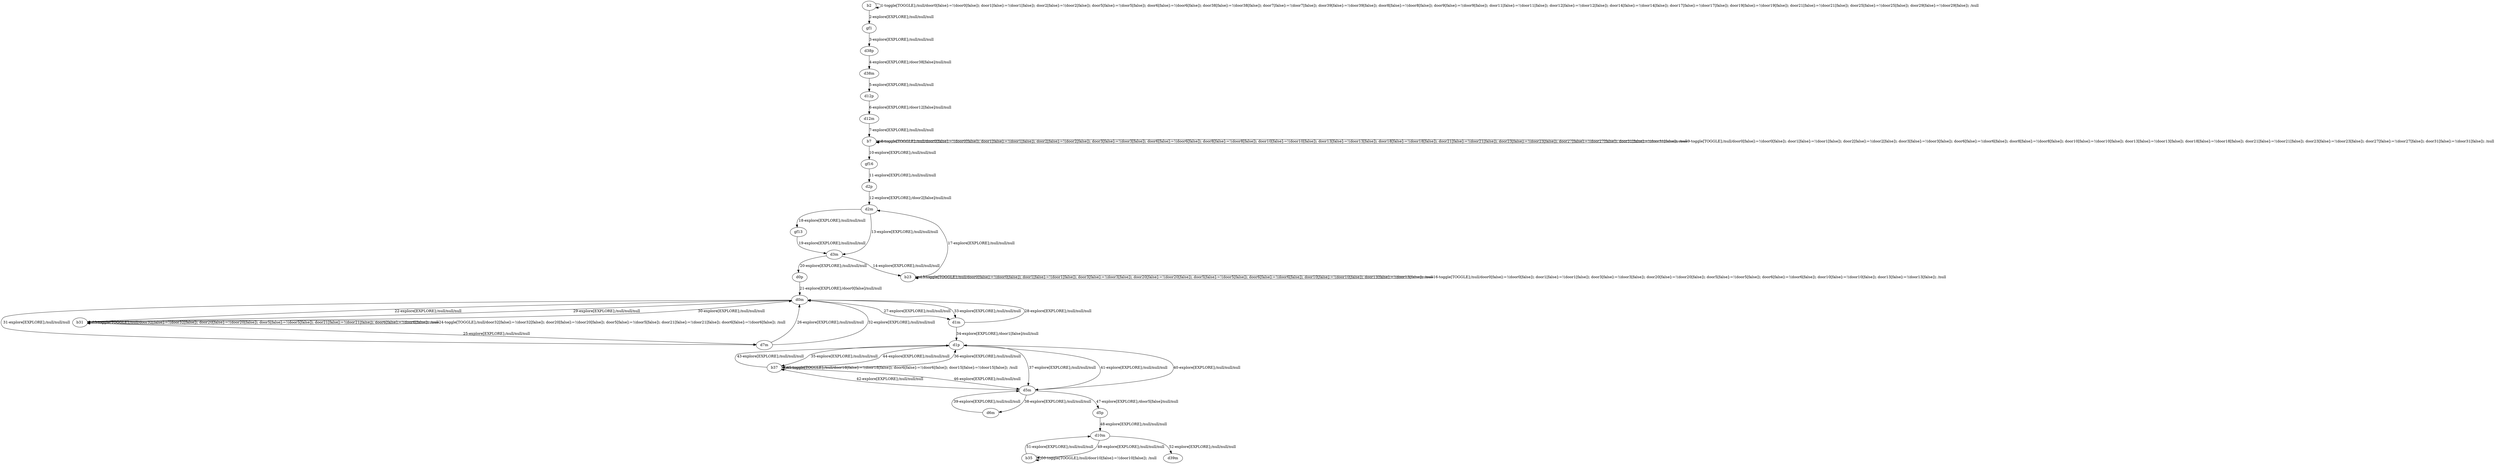 # Total number of goals covered by this test: 1
# d10m --> d39m

digraph g {
"b2" -> "b2" [label = "1-toggle[TOGGLE];/null/door0[false]:=!(door0[false]); door1[false]:=!(door1[false]); door2[false]:=!(door2[false]); door5[false]:=!(door5[false]); door6[false]:=!(door6[false]); door38[false]:=!(door38[false]); door7[false]:=!(door7[false]); door39[false]:=!(door39[false]); door8[false]:=!(door8[false]); door9[false]:=!(door9[false]); door11[false]:=!(door11[false]); door12[false]:=!(door12[false]); door14[false]:=!(door14[false]); door17[false]:=!(door17[false]); door19[false]:=!(door19[false]); door21[false]:=!(door21[false]); door25[false]:=!(door25[false]); door29[false]:=!(door29[false]); /null"];
"b2" -> "gf1" [label = "2-explore[EXPLORE];/null/null/null"];
"gf1" -> "d38p" [label = "3-explore[EXPLORE];/null/null/null"];
"d38p" -> "d38m" [label = "4-explore[EXPLORE];/door38[false]/null/null"];
"d38m" -> "d12p" [label = "5-explore[EXPLORE];/null/null/null"];
"d12p" -> "d12m" [label = "6-explore[EXPLORE];/door12[false]/null/null"];
"d12m" -> "b7" [label = "7-explore[EXPLORE];/null/null/null"];
"b7" -> "b7" [label = "8-toggle[TOGGLE];/null/door0[false]:=!(door0[false]); door1[false]:=!(door1[false]); door2[false]:=!(door2[false]); door3[false]:=!(door3[false]); door6[false]:=!(door6[false]); door8[false]:=!(door8[false]); door10[false]:=!(door10[false]); door13[false]:=!(door13[false]); door18[false]:=!(door18[false]); door21[false]:=!(door21[false]); door23[false]:=!(door23[false]); door27[false]:=!(door27[false]); door31[false]:=!(door31[false]); /null"];
"b7" -> "b7" [label = "9-toggle[TOGGLE];/null/door0[false]:=!(door0[false]); door1[false]:=!(door1[false]); door2[false]:=!(door2[false]); door3[false]:=!(door3[false]); door6[false]:=!(door6[false]); door8[false]:=!(door8[false]); door10[false]:=!(door10[false]); door13[false]:=!(door13[false]); door18[false]:=!(door18[false]); door21[false]:=!(door21[false]); door23[false]:=!(door23[false]); door27[false]:=!(door27[false]); door31[false]:=!(door31[false]); /null"];
"b7" -> "gf16" [label = "10-explore[EXPLORE];/null/null/null"];
"gf16" -> "d2p" [label = "11-explore[EXPLORE];/null/null/null"];
"d2p" -> "d2m" [label = "12-explore[EXPLORE];/door2[false]/null/null"];
"d2m" -> "d3m" [label = "13-explore[EXPLORE];/null/null/null"];
"d3m" -> "b23" [label = "14-explore[EXPLORE];/null/null/null"];
"b23" -> "b23" [label = "15-toggle[TOGGLE];/null/door0[false]:=!(door0[false]); door1[false]:=!(door1[false]); door3[false]:=!(door3[false]); door20[false]:=!(door20[false]); door5[false]:=!(door5[false]); door6[false]:=!(door6[false]); door10[false]:=!(door10[false]); door13[false]:=!(door13[false]); /null"];
"b23" -> "b23" [label = "16-toggle[TOGGLE];/null/door0[false]:=!(door0[false]); door1[false]:=!(door1[false]); door3[false]:=!(door3[false]); door20[false]:=!(door20[false]); door5[false]:=!(door5[false]); door6[false]:=!(door6[false]); door10[false]:=!(door10[false]); door13[false]:=!(door13[false]); /null"];
"b23" -> "d2m" [label = "17-explore[EXPLORE];/null/null/null"];
"d2m" -> "gf13" [label = "18-explore[EXPLORE];/null/null/null"];
"gf13" -> "d3m" [label = "19-explore[EXPLORE];/null/null/null"];
"d3m" -> "d0p" [label = "20-explore[EXPLORE];/null/null/null"];
"d0p" -> "d0m" [label = "21-explore[EXPLORE];/door0[false]/null/null"];
"d0m" -> "b31" [label = "22-explore[EXPLORE];/null/null/null"];
"b31" -> "b31" [label = "23-toggle[TOGGLE];/null/door32[false]:=!(door32[false]); door20[false]:=!(door20[false]); door5[false]:=!(door5[false]); door21[false]:=!(door21[false]); door6[false]:=!(door6[false]); /null"];
"b31" -> "b31" [label = "24-toggle[TOGGLE];/null/door32[false]:=!(door32[false]); door20[false]:=!(door20[false]); door5[false]:=!(door5[false]); door21[false]:=!(door21[false]); door6[false]:=!(door6[false]); /null"];
"b31" -> "d7m" [label = "25-explore[EXPLORE];/null/null/null"];
"d7m" -> "d0m" [label = "26-explore[EXPLORE];/null/null/null"];
"d0m" -> "d1m" [label = "27-explore[EXPLORE];/null/null/null"];
"d1m" -> "d0m" [label = "28-explore[EXPLORE];/null/null/null"];
"d0m" -> "b31" [label = "29-explore[EXPLORE];/null/null/null"];
"b31" -> "d0m" [label = "30-explore[EXPLORE];/null/null/null"];
"d0m" -> "d7m" [label = "31-explore[EXPLORE];/null/null/null"];
"d7m" -> "d0m" [label = "32-explore[EXPLORE];/null/null/null"];
"d0m" -> "d1m" [label = "33-explore[EXPLORE];/null/null/null"];
"d1m" -> "d1p" [label = "34-explore[EXPLORE];/door1[false]/null/null"];
"d1p" -> "b37" [label = "35-explore[EXPLORE];/null/null/null"];
"b37" -> "d1p" [label = "36-explore[EXPLORE];/null/null/null"];
"d1p" -> "d5m" [label = "37-explore[EXPLORE];/null/null/null"];
"d5m" -> "d6m" [label = "38-explore[EXPLORE];/null/null/null"];
"d6m" -> "d5m" [label = "39-explore[EXPLORE];/null/null/null"];
"d5m" -> "d1p" [label = "40-explore[EXPLORE];/null/null/null"];
"d1p" -> "d5m" [label = "41-explore[EXPLORE];/null/null/null"];
"d5m" -> "b37" [label = "42-explore[EXPLORE];/null/null/null"];
"b37" -> "d1p" [label = "43-explore[EXPLORE];/null/null/null"];
"d1p" -> "b37" [label = "44-explore[EXPLORE];/null/null/null"];
"b37" -> "b37" [label = "45-toggle[TOGGLE];/null/door18[false]:=!(door18[false]); door6[false]:=!(door6[false]); door15[false]:=!(door15[false]); /null"];
"b37" -> "d5m" [label = "46-explore[EXPLORE];/null/null/null"];
"d5m" -> "d5p" [label = "47-explore[EXPLORE];/door5[false]/null/null"];
"d5p" -> "d10m" [label = "48-explore[EXPLORE];/null/null/null"];
"d10m" -> "b35" [label = "49-explore[EXPLORE];/null/null/null"];
"b35" -> "b35" [label = "50-toggle[TOGGLE];/null/door10[false]:=!(door10[false]); /null"];
"b35" -> "d10m" [label = "51-explore[EXPLORE];/null/null/null"];
"d10m" -> "d39m" [label = "52-explore[EXPLORE];/null/null/null"];
}